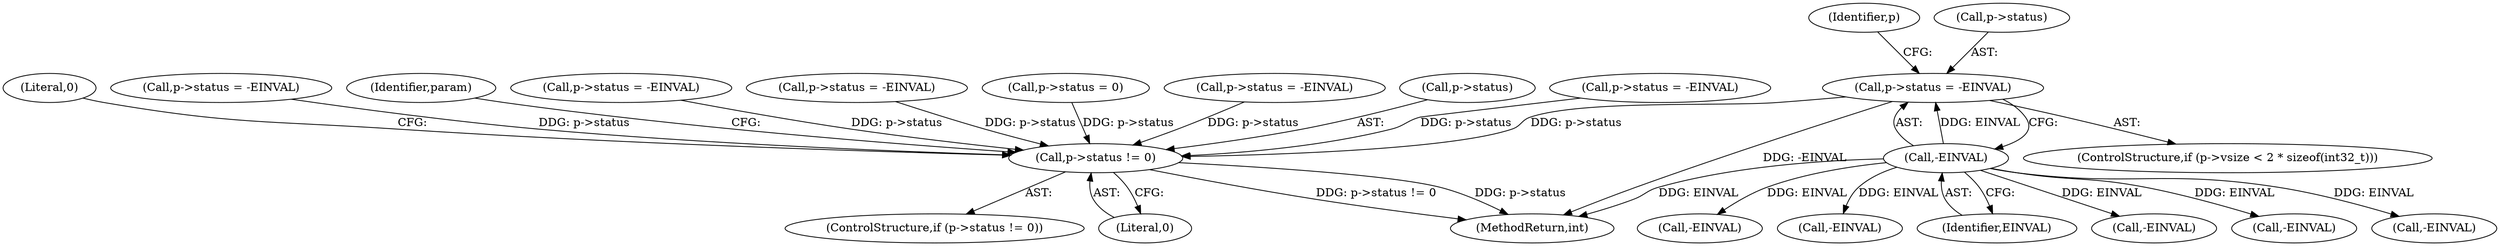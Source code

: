 digraph "0_Android_d72ea85c78a1a68bf99fd5804ad9784b4102fe57@pointer" {
"1000223" [label="(Call,p->status = -EINVAL)"];
"1000227" [label="(Call,-EINVAL)"];
"1000309" [label="(Call,p->status != 0)"];
"1000601" [label="(Call,-EINVAL)"];
"1000273" [label="(Call,p->status = -EINVAL)"];
"1000512" [label="(Call,-EINVAL)"];
"1000155" [label="(Call,p->status = 0)"];
"1000400" [label="(Call,-EINVAL)"];
"1000291" [label="(Call,p->status = -EINVAL)"];
"1000310" [label="(Call,p->status)"];
"1000369" [label="(Call,-EINVAL)"];
"1000214" [label="(ControlStructure,if (p->vsize < 2 * sizeof(int32_t)))"];
"1000246" [label="(Call,p->status = -EINVAL)"];
"1000315" [label="(Literal,0)"];
"1000223" [label="(Call,p->status = -EINVAL)"];
"1000231" [label="(Identifier,p)"];
"1000228" [label="(Identifier,EINVAL)"];
"1000309" [label="(Call,p->status != 0)"];
"1000227" [label="(Call,-EINVAL)"];
"1000429" [label="(Call,-EINVAL)"];
"1000308" [label="(ControlStructure,if (p->status != 0))"];
"1000606" [label="(MethodReturn,int)"];
"1000224" [label="(Call,p->status)"];
"1000198" [label="(Call,p->status = -EINVAL)"];
"1000317" [label="(Identifier,param)"];
"1000175" [label="(Call,p->status = -EINVAL)"];
"1000313" [label="(Literal,0)"];
"1000223" -> "1000214"  [label="AST: "];
"1000223" -> "1000227"  [label="CFG: "];
"1000224" -> "1000223"  [label="AST: "];
"1000227" -> "1000223"  [label="AST: "];
"1000231" -> "1000223"  [label="CFG: "];
"1000223" -> "1000606"  [label="DDG: -EINVAL"];
"1000227" -> "1000223"  [label="DDG: EINVAL"];
"1000223" -> "1000309"  [label="DDG: p->status"];
"1000227" -> "1000228"  [label="CFG: "];
"1000228" -> "1000227"  [label="AST: "];
"1000227" -> "1000606"  [label="DDG: EINVAL"];
"1000227" -> "1000369"  [label="DDG: EINVAL"];
"1000227" -> "1000400"  [label="DDG: EINVAL"];
"1000227" -> "1000429"  [label="DDG: EINVAL"];
"1000227" -> "1000512"  [label="DDG: EINVAL"];
"1000227" -> "1000601"  [label="DDG: EINVAL"];
"1000309" -> "1000308"  [label="AST: "];
"1000309" -> "1000313"  [label="CFG: "];
"1000310" -> "1000309"  [label="AST: "];
"1000313" -> "1000309"  [label="AST: "];
"1000315" -> "1000309"  [label="CFG: "];
"1000317" -> "1000309"  [label="CFG: "];
"1000309" -> "1000606"  [label="DDG: p->status"];
"1000309" -> "1000606"  [label="DDG: p->status != 0"];
"1000291" -> "1000309"  [label="DDG: p->status"];
"1000273" -> "1000309"  [label="DDG: p->status"];
"1000175" -> "1000309"  [label="DDG: p->status"];
"1000198" -> "1000309"  [label="DDG: p->status"];
"1000155" -> "1000309"  [label="DDG: p->status"];
"1000246" -> "1000309"  [label="DDG: p->status"];
}
